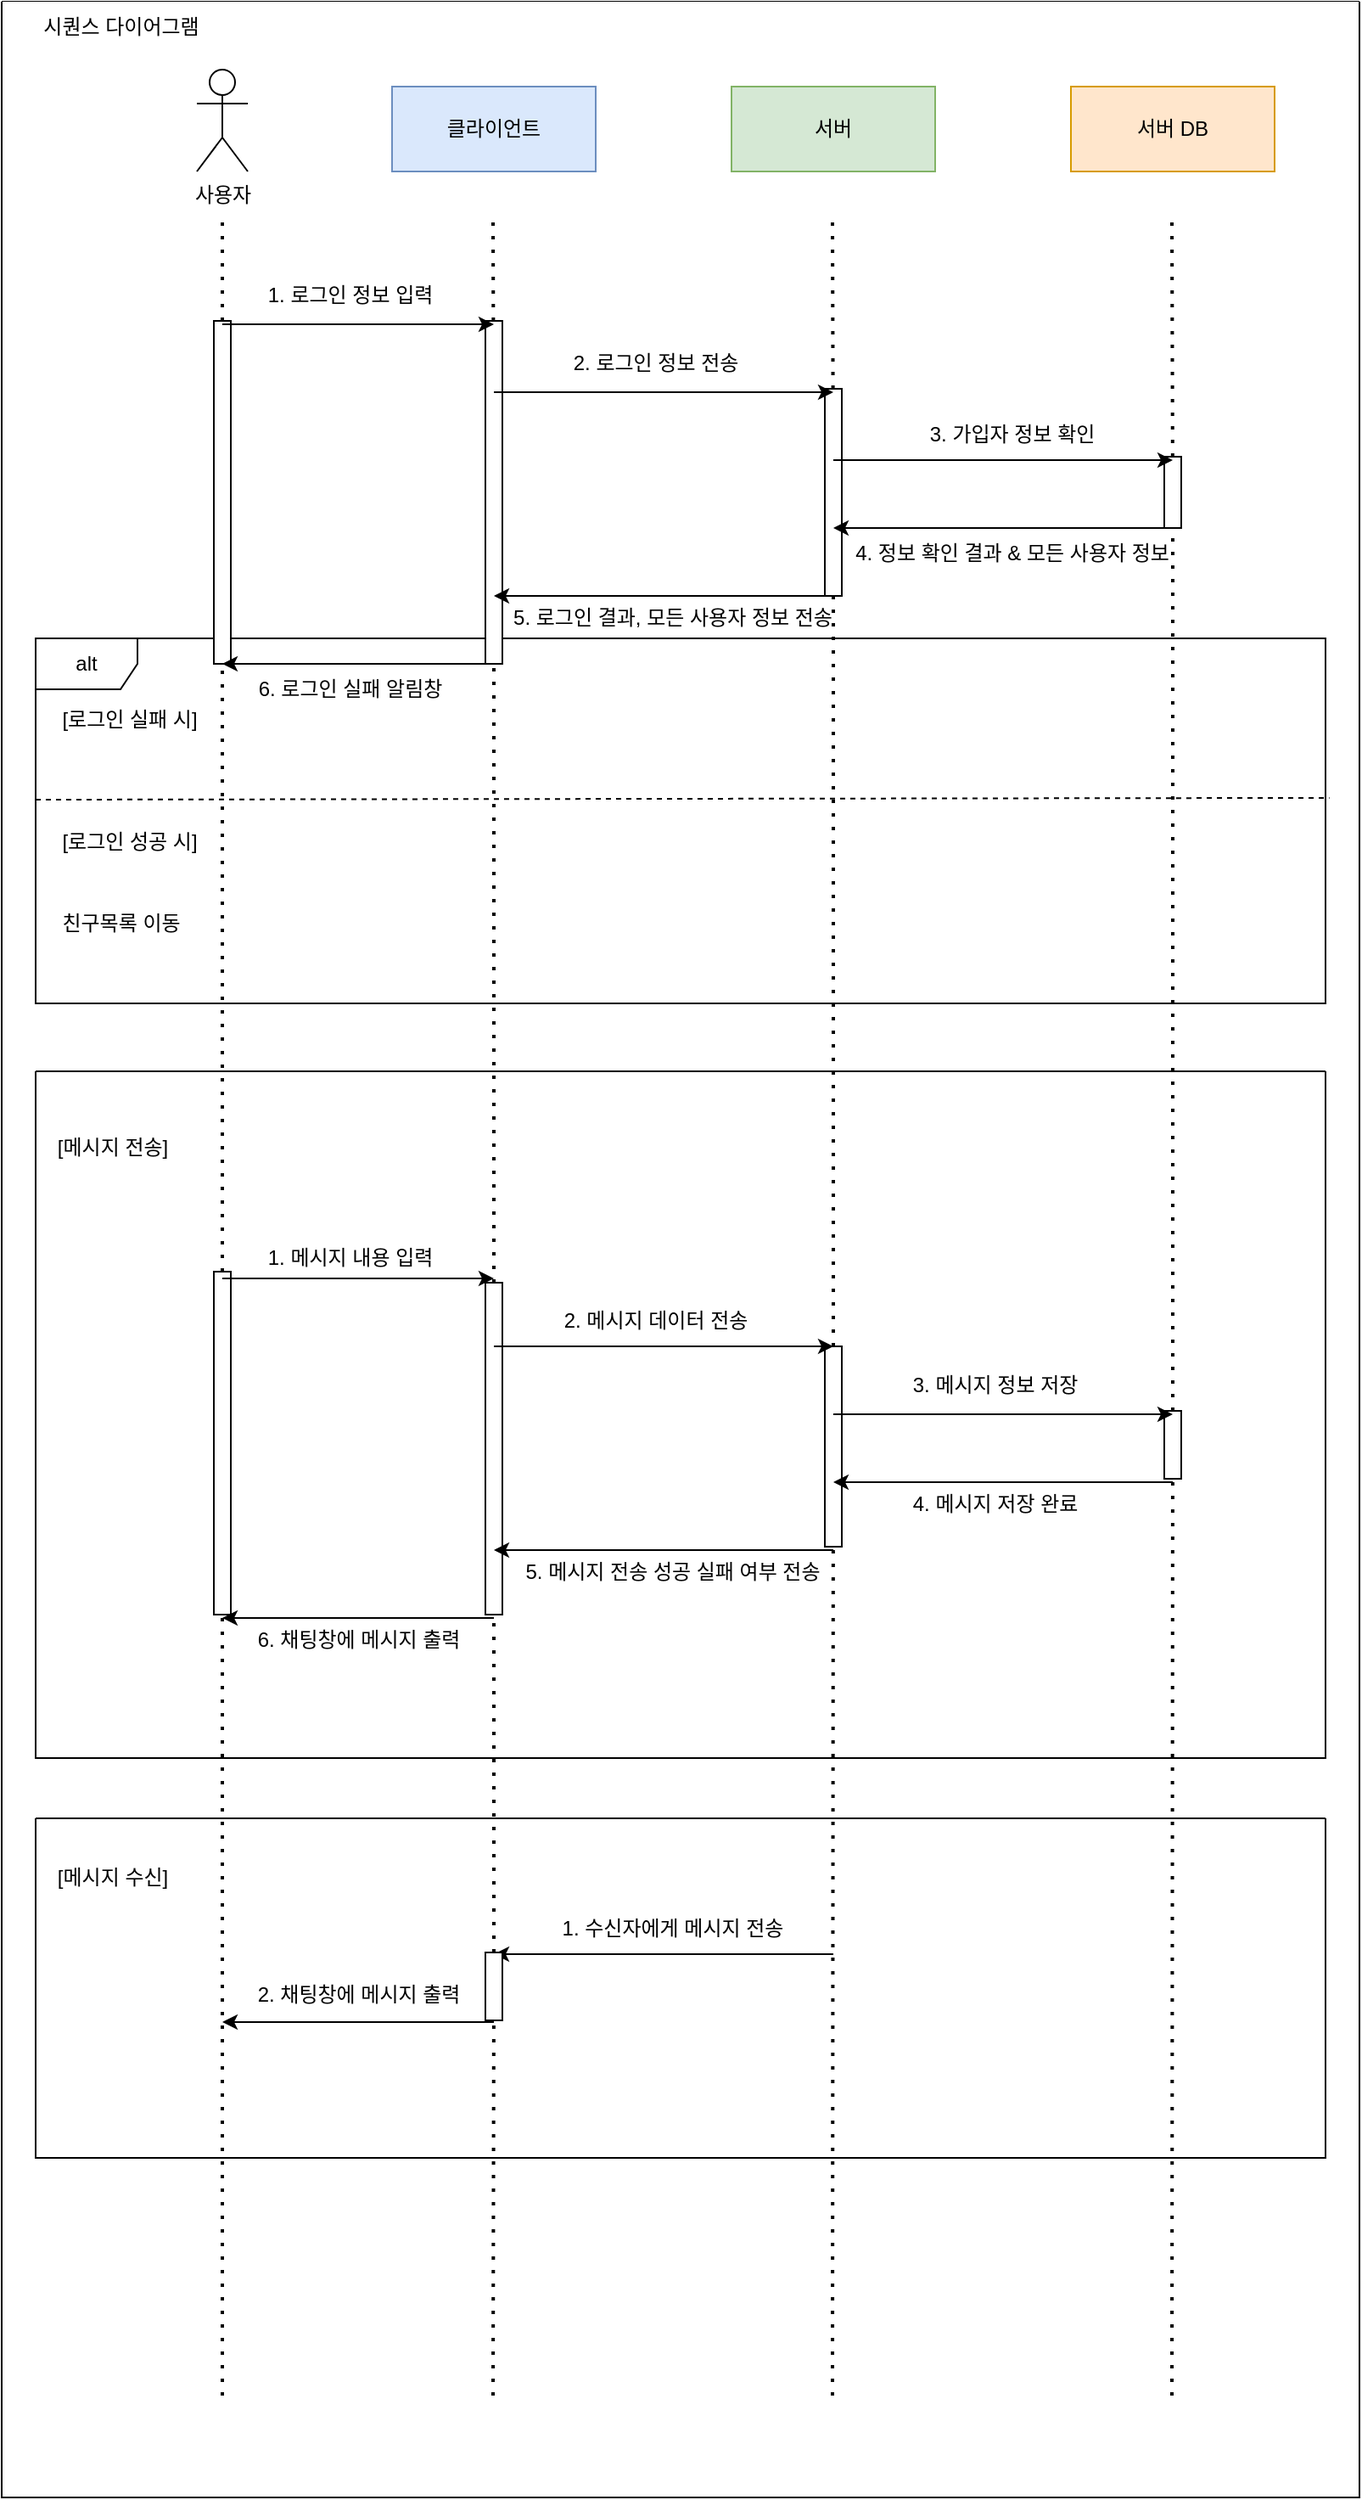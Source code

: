 <mxfile version="24.8.4">
  <diagram name="페이지-1" id="W6LKxmusRaSbIGru7HpF">
    <mxGraphModel dx="1458" dy="738" grid="1" gridSize="10" guides="1" tooltips="1" connect="1" arrows="1" fold="1" page="1" pageScale="1" pageWidth="827" pageHeight="1169" math="0" shadow="0">
      <root>
        <mxCell id="0" />
        <mxCell id="1" parent="0" />
        <mxCell id="NMuOG6HGHyyeyibaQZFB-92" value="" style="swimlane;startSize=0;swimlaneFillColor=default;" vertex="1" parent="1">
          <mxGeometry x="10" y="10" width="800" height="1470" as="geometry" />
        </mxCell>
        <mxCell id="NMuOG6HGHyyeyibaQZFB-8" value="사용자" style="shape=umlActor;verticalLabelPosition=bottom;verticalAlign=top;html=1;" vertex="1" parent="NMuOG6HGHyyeyibaQZFB-92">
          <mxGeometry x="115" y="40" width="30" height="60" as="geometry" />
        </mxCell>
        <mxCell id="NMuOG6HGHyyeyibaQZFB-93" value="시퀀스 다이어그램" style="text;html=1;align=center;verticalAlign=middle;resizable=0;points=[];autosize=1;strokeColor=none;fillColor=none;" vertex="1" parent="NMuOG6HGHyyeyibaQZFB-92">
          <mxGeometry x="10" width="120" height="30" as="geometry" />
        </mxCell>
        <mxCell id="NMuOG6HGHyyeyibaQZFB-9" value="클라이언트" style="html=1;whiteSpace=wrap;fillColor=#dae8fc;strokeColor=#6c8ebf;" vertex="1" parent="1">
          <mxGeometry x="240" y="60" width="120" height="50" as="geometry" />
        </mxCell>
        <mxCell id="NMuOG6HGHyyeyibaQZFB-10" value="서버" style="html=1;whiteSpace=wrap;fillColor=#d5e8d4;strokeColor=#82b366;" vertex="1" parent="1">
          <mxGeometry x="440" y="60" width="120" height="50" as="geometry" />
        </mxCell>
        <mxCell id="NMuOG6HGHyyeyibaQZFB-11" value="서버 DB" style="html=1;whiteSpace=wrap;fillColor=#ffe6cc;strokeColor=#d79b00;" vertex="1" parent="1">
          <mxGeometry x="640" y="60" width="120" height="50" as="geometry" />
        </mxCell>
        <mxCell id="NMuOG6HGHyyeyibaQZFB-18" value="1. 로그인 정보 입력" style="text;html=1;align=center;verticalAlign=middle;resizable=0;points=[];autosize=1;strokeColor=none;fillColor=none;" vertex="1" parent="1">
          <mxGeometry x="150" y="168" width="130" height="30" as="geometry" />
        </mxCell>
        <mxCell id="NMuOG6HGHyyeyibaQZFB-30" value="alt" style="shape=umlFrame;whiteSpace=wrap;html=1;pointerEvents=0;" vertex="1" parent="1">
          <mxGeometry x="30" y="385" width="760" height="215" as="geometry" />
        </mxCell>
        <mxCell id="NMuOG6HGHyyeyibaQZFB-31" value="6. 로그인 실패 알림창" style="text;html=1;align=center;verticalAlign=middle;resizable=0;points=[];autosize=1;strokeColor=none;fillColor=none;" vertex="1" parent="1">
          <mxGeometry x="145" y="400" width="140" height="30" as="geometry" />
        </mxCell>
        <mxCell id="NMuOG6HGHyyeyibaQZFB-32" value="" style="endArrow=none;dashed=1;html=1;rounded=0;entryX=1.003;entryY=0.437;entryDx=0;entryDy=0;entryPerimeter=0;" edge="1" parent="1" target="NMuOG6HGHyyeyibaQZFB-30">
          <mxGeometry width="50" height="50" relative="1" as="geometry">
            <mxPoint x="30" y="480" as="sourcePoint" />
            <mxPoint x="480" y="490" as="targetPoint" />
          </mxGeometry>
        </mxCell>
        <mxCell id="NMuOG6HGHyyeyibaQZFB-33" value="[로그인 실패 시]" style="text;html=1;align=center;verticalAlign=middle;resizable=0;points=[];autosize=1;strokeColor=none;fillColor=none;" vertex="1" parent="1">
          <mxGeometry x="30" y="418" width="110" height="30" as="geometry" />
        </mxCell>
        <mxCell id="NMuOG6HGHyyeyibaQZFB-34" value="[로그인 성공 시]" style="text;html=1;align=center;verticalAlign=middle;resizable=0;points=[];autosize=1;strokeColor=none;fillColor=none;" vertex="1" parent="1">
          <mxGeometry x="30" y="490" width="110" height="30" as="geometry" />
        </mxCell>
        <mxCell id="NMuOG6HGHyyeyibaQZFB-54" value="6. 채팅창에 메시지 출력" style="text;html=1;align=center;verticalAlign=middle;resizable=0;points=[];autosize=1;strokeColor=none;fillColor=none;" vertex="1" parent="1">
          <mxGeometry x="145" y="960" width="150" height="30" as="geometry" />
        </mxCell>
        <mxCell id="NMuOG6HGHyyeyibaQZFB-55" value="친구목록 이동" style="text;html=1;align=center;verticalAlign=middle;resizable=0;points=[];autosize=1;strokeColor=none;fillColor=none;" vertex="1" parent="1">
          <mxGeometry x="30" y="538" width="100" height="30" as="geometry" />
        </mxCell>
        <mxCell id="NMuOG6HGHyyeyibaQZFB-56" value="" style="swimlane;startSize=0;" vertex="1" parent="1">
          <mxGeometry x="30" y="640" width="760" height="404.5" as="geometry" />
        </mxCell>
        <mxCell id="NMuOG6HGHyyeyibaQZFB-57" value="[메시지 전송]" style="text;html=1;align=center;verticalAlign=middle;resizable=0;points=[];autosize=1;strokeColor=none;fillColor=none;" vertex="1" parent="NMuOG6HGHyyeyibaQZFB-56">
          <mxGeometry y="30" width="90" height="30" as="geometry" />
        </mxCell>
        <mxCell id="NMuOG6HGHyyeyibaQZFB-58" value="" style="swimlane;startSize=0;" vertex="1" parent="1">
          <mxGeometry x="30" y="1080" width="760" height="200" as="geometry" />
        </mxCell>
        <mxCell id="NMuOG6HGHyyeyibaQZFB-59" value="[메시지 수신]" style="text;html=1;align=center;verticalAlign=middle;resizable=0;points=[];autosize=1;strokeColor=none;fillColor=none;" vertex="1" parent="NMuOG6HGHyyeyibaQZFB-58">
          <mxGeometry y="20" width="90" height="30" as="geometry" />
        </mxCell>
        <mxCell id="NMuOG6HGHyyeyibaQZFB-87" value="1. 수신자에게 메시지 전송" style="text;html=1;align=center;verticalAlign=middle;resizable=0;points=[];autosize=1;strokeColor=none;fillColor=none;" vertex="1" parent="NMuOG6HGHyyeyibaQZFB-58">
          <mxGeometry x="295" y="50" width="160" height="30" as="geometry" />
        </mxCell>
        <mxCell id="NMuOG6HGHyyeyibaQZFB-88" value="" style="endArrow=classic;html=1;rounded=0;" edge="1" parent="NMuOG6HGHyyeyibaQZFB-58">
          <mxGeometry width="50" height="50" relative="1" as="geometry">
            <mxPoint x="270" y="120" as="sourcePoint" />
            <mxPoint x="110" y="120" as="targetPoint" />
          </mxGeometry>
        </mxCell>
        <mxCell id="NMuOG6HGHyyeyibaQZFB-89" value="2. 채팅창에 메시지 출력" style="text;html=1;align=center;verticalAlign=middle;resizable=0;points=[];autosize=1;strokeColor=none;fillColor=none;" vertex="1" parent="NMuOG6HGHyyeyibaQZFB-58">
          <mxGeometry x="115" y="89" width="150" height="30" as="geometry" />
        </mxCell>
        <mxCell id="NMuOG6HGHyyeyibaQZFB-60" value="" style="endArrow=none;dashed=1;html=1;dashPattern=1 3;strokeWidth=2;rounded=0;" edge="1" parent="1" source="NMuOG6HGHyyeyibaQZFB-64">
          <mxGeometry width="50" height="50" relative="1" as="geometry">
            <mxPoint x="140" y="1420" as="sourcePoint" />
            <mxPoint x="140" y="140" as="targetPoint" />
          </mxGeometry>
        </mxCell>
        <mxCell id="NMuOG6HGHyyeyibaQZFB-61" value="" style="endArrow=none;dashed=1;html=1;dashPattern=1 3;strokeWidth=2;rounded=0;" edge="1" parent="1" source="NMuOG6HGHyyeyibaQZFB-66">
          <mxGeometry width="50" height="50" relative="1" as="geometry">
            <mxPoint x="299.5" y="1420" as="sourcePoint" />
            <mxPoint x="299.5" y="140" as="targetPoint" />
          </mxGeometry>
        </mxCell>
        <mxCell id="NMuOG6HGHyyeyibaQZFB-62" value="" style="endArrow=none;dashed=1;html=1;dashPattern=1 3;strokeWidth=2;rounded=0;" edge="1" parent="1" source="NMuOG6HGHyyeyibaQZFB-68">
          <mxGeometry width="50" height="50" relative="1" as="geometry">
            <mxPoint x="499.5" y="1420" as="sourcePoint" />
            <mxPoint x="499.5" y="140" as="targetPoint" />
          </mxGeometry>
        </mxCell>
        <mxCell id="NMuOG6HGHyyeyibaQZFB-63" value="" style="endArrow=none;dashed=1;html=1;dashPattern=1 3;strokeWidth=2;rounded=0;" edge="1" parent="1" source="NMuOG6HGHyyeyibaQZFB-71">
          <mxGeometry width="50" height="50" relative="1" as="geometry">
            <mxPoint x="699.5" y="1420" as="sourcePoint" />
            <mxPoint x="699.5" y="140" as="targetPoint" />
          </mxGeometry>
        </mxCell>
        <mxCell id="NMuOG6HGHyyeyibaQZFB-65" value="" style="endArrow=none;dashed=1;html=1;dashPattern=1 3;strokeWidth=2;rounded=0;" edge="1" parent="1" source="NMuOG6HGHyyeyibaQZFB-74" target="NMuOG6HGHyyeyibaQZFB-64">
          <mxGeometry width="50" height="50" relative="1" as="geometry">
            <mxPoint x="140" y="1420" as="sourcePoint" />
            <mxPoint x="140" y="140" as="targetPoint" />
          </mxGeometry>
        </mxCell>
        <mxCell id="NMuOG6HGHyyeyibaQZFB-64" value="" style="rounded=0;whiteSpace=wrap;html=1;" vertex="1" parent="1">
          <mxGeometry x="135" y="198" width="10" height="202" as="geometry" />
        </mxCell>
        <mxCell id="NMuOG6HGHyyeyibaQZFB-67" value="" style="endArrow=none;dashed=1;html=1;dashPattern=1 3;strokeWidth=2;rounded=0;" edge="1" parent="1" source="NMuOG6HGHyyeyibaQZFB-76" target="NMuOG6HGHyyeyibaQZFB-66">
          <mxGeometry width="50" height="50" relative="1" as="geometry">
            <mxPoint x="299.5" y="1420" as="sourcePoint" />
            <mxPoint x="299.5" y="140" as="targetPoint" />
          </mxGeometry>
        </mxCell>
        <mxCell id="NMuOG6HGHyyeyibaQZFB-66" value="" style="rounded=0;whiteSpace=wrap;html=1;" vertex="1" parent="1">
          <mxGeometry x="295" y="198" width="10" height="202" as="geometry" />
        </mxCell>
        <mxCell id="NMuOG6HGHyyeyibaQZFB-70" value="" style="endArrow=none;dashed=1;html=1;dashPattern=1 3;strokeWidth=2;rounded=0;" edge="1" parent="1" source="NMuOG6HGHyyeyibaQZFB-78" target="NMuOG6HGHyyeyibaQZFB-68">
          <mxGeometry width="50" height="50" relative="1" as="geometry">
            <mxPoint x="499.5" y="1420" as="sourcePoint" />
            <mxPoint x="499.5" y="140" as="targetPoint" />
          </mxGeometry>
        </mxCell>
        <mxCell id="NMuOG6HGHyyeyibaQZFB-68" value="" style="rounded=0;whiteSpace=wrap;html=1;" vertex="1" parent="1">
          <mxGeometry x="495" y="238" width="10" height="122" as="geometry" />
        </mxCell>
        <mxCell id="NMuOG6HGHyyeyibaQZFB-73" value="" style="endArrow=none;dashed=1;html=1;dashPattern=1 3;strokeWidth=2;rounded=0;" edge="1" parent="1" source="NMuOG6HGHyyeyibaQZFB-80" target="NMuOG6HGHyyeyibaQZFB-71">
          <mxGeometry width="50" height="50" relative="1" as="geometry">
            <mxPoint x="699.5" y="1420" as="sourcePoint" />
            <mxPoint x="699.5" y="140" as="targetPoint" />
          </mxGeometry>
        </mxCell>
        <mxCell id="NMuOG6HGHyyeyibaQZFB-71" value="" style="rounded=0;whiteSpace=wrap;html=1;" vertex="1" parent="1">
          <mxGeometry x="695" y="278" width="10" height="42" as="geometry" />
        </mxCell>
        <mxCell id="NMuOG6HGHyyeyibaQZFB-75" value="" style="endArrow=none;dashed=1;html=1;dashPattern=1 3;strokeWidth=2;rounded=0;" edge="1" parent="1" target="NMuOG6HGHyyeyibaQZFB-74">
          <mxGeometry width="50" height="50" relative="1" as="geometry">
            <mxPoint x="140" y="1420" as="sourcePoint" />
            <mxPoint x="140" y="400" as="targetPoint" />
          </mxGeometry>
        </mxCell>
        <mxCell id="NMuOG6HGHyyeyibaQZFB-74" value="" style="rounded=0;whiteSpace=wrap;html=1;" vertex="1" parent="1">
          <mxGeometry x="135" y="758" width="10" height="202" as="geometry" />
        </mxCell>
        <mxCell id="NMuOG6HGHyyeyibaQZFB-77" value="" style="endArrow=none;dashed=1;html=1;dashPattern=1 3;strokeWidth=2;rounded=0;" edge="1" parent="1" source="NMuOG6HGHyyeyibaQZFB-90" target="NMuOG6HGHyyeyibaQZFB-76">
          <mxGeometry width="50" height="50" relative="1" as="geometry">
            <mxPoint x="299.5" y="1420" as="sourcePoint" />
            <mxPoint x="300" y="360" as="targetPoint" />
          </mxGeometry>
        </mxCell>
        <mxCell id="NMuOG6HGHyyeyibaQZFB-76" value="" style="rounded=0;whiteSpace=wrap;html=1;" vertex="1" parent="1">
          <mxGeometry x="295" y="764.5" width="10" height="195.5" as="geometry" />
        </mxCell>
        <mxCell id="NMuOG6HGHyyeyibaQZFB-79" value="" style="endArrow=none;dashed=1;html=1;dashPattern=1 3;strokeWidth=2;rounded=0;" edge="1" parent="1" target="NMuOG6HGHyyeyibaQZFB-78">
          <mxGeometry width="50" height="50" relative="1" as="geometry">
            <mxPoint x="499.5" y="1420" as="sourcePoint" />
            <mxPoint x="500" y="360" as="targetPoint" />
          </mxGeometry>
        </mxCell>
        <mxCell id="NMuOG6HGHyyeyibaQZFB-78" value="" style="rounded=0;whiteSpace=wrap;html=1;" vertex="1" parent="1">
          <mxGeometry x="495" y="802" width="10" height="118" as="geometry" />
        </mxCell>
        <mxCell id="NMuOG6HGHyyeyibaQZFB-81" value="" style="endArrow=none;dashed=1;html=1;dashPattern=1 3;strokeWidth=2;rounded=0;" edge="1" parent="1" target="NMuOG6HGHyyeyibaQZFB-80">
          <mxGeometry width="50" height="50" relative="1" as="geometry">
            <mxPoint x="699.5" y="1420" as="sourcePoint" />
            <mxPoint x="700" y="320" as="targetPoint" />
          </mxGeometry>
        </mxCell>
        <mxCell id="NMuOG6HGHyyeyibaQZFB-80" value="" style="rounded=0;whiteSpace=wrap;html=1;" vertex="1" parent="1">
          <mxGeometry x="695" y="840" width="10" height="40" as="geometry" />
        </mxCell>
        <mxCell id="NMuOG6HGHyyeyibaQZFB-35" value="" style="endArrow=classic;html=1;rounded=0;" edge="1" parent="1">
          <mxGeometry width="50" height="50" relative="1" as="geometry">
            <mxPoint x="140" y="762" as="sourcePoint" />
            <mxPoint x="300" y="762" as="targetPoint" />
          </mxGeometry>
        </mxCell>
        <mxCell id="NMuOG6HGHyyeyibaQZFB-36" value="1. 메시지 내용 입력" style="text;html=1;align=center;verticalAlign=middle;resizable=0;points=[];autosize=1;strokeColor=none;fillColor=none;" vertex="1" parent="1">
          <mxGeometry x="150" y="734.5" width="130" height="30" as="geometry" />
        </mxCell>
        <mxCell id="NMuOG6HGHyyeyibaQZFB-43" value="" style="endArrow=classic;html=1;rounded=0;" edge="1" parent="1">
          <mxGeometry width="50" height="50" relative="1" as="geometry">
            <mxPoint x="300" y="802" as="sourcePoint" />
            <mxPoint x="500" y="802" as="targetPoint" />
          </mxGeometry>
        </mxCell>
        <mxCell id="NMuOG6HGHyyeyibaQZFB-44" value="2. 메시지 데이터 전송" style="text;html=1;align=center;verticalAlign=middle;resizable=0;points=[];autosize=1;strokeColor=none;fillColor=none;" vertex="1" parent="1">
          <mxGeometry x="325" y="772" width="140" height="30" as="geometry" />
        </mxCell>
        <mxCell id="NMuOG6HGHyyeyibaQZFB-45" value="" style="endArrow=classic;html=1;rounded=0;" edge="1" parent="1">
          <mxGeometry width="50" height="50" relative="1" as="geometry">
            <mxPoint x="500" y="842" as="sourcePoint" />
            <mxPoint x="700" y="842" as="targetPoint" />
          </mxGeometry>
        </mxCell>
        <mxCell id="NMuOG6HGHyyeyibaQZFB-46" value="3. 메시지 정보 저장" style="text;html=1;align=center;verticalAlign=middle;resizable=0;points=[];autosize=1;strokeColor=none;fillColor=none;" vertex="1" parent="1">
          <mxGeometry x="530" y="810" width="130" height="30" as="geometry" />
        </mxCell>
        <mxCell id="NMuOG6HGHyyeyibaQZFB-47" value="" style="endArrow=classic;html=1;rounded=0;" edge="1" parent="1">
          <mxGeometry width="50" height="50" relative="1" as="geometry">
            <mxPoint x="700" y="882" as="sourcePoint" />
            <mxPoint x="500" y="882" as="targetPoint" />
          </mxGeometry>
        </mxCell>
        <mxCell id="NMuOG6HGHyyeyibaQZFB-48" value="4. 메시지 저장 완료" style="text;html=1;align=center;verticalAlign=middle;resizable=0;points=[];autosize=1;strokeColor=none;fillColor=none;" vertex="1" parent="1">
          <mxGeometry x="530" y="880" width="130" height="30" as="geometry" />
        </mxCell>
        <mxCell id="NMuOG6HGHyyeyibaQZFB-49" value="" style="endArrow=classic;html=1;rounded=0;" edge="1" parent="1">
          <mxGeometry width="50" height="50" relative="1" as="geometry">
            <mxPoint x="500" y="922" as="sourcePoint" />
            <mxPoint x="300" y="922" as="targetPoint" />
          </mxGeometry>
        </mxCell>
        <mxCell id="NMuOG6HGHyyeyibaQZFB-51" value="5. 메시지 전송 성공 실패 여부 전송" style="text;html=1;align=center;verticalAlign=middle;resizable=0;points=[];autosize=1;strokeColor=none;fillColor=none;" vertex="1" parent="1">
          <mxGeometry x="300" y="920" width="210" height="30" as="geometry" />
        </mxCell>
        <mxCell id="NMuOG6HGHyyeyibaQZFB-52" value="" style="endArrow=classic;html=1;rounded=0;" edge="1" parent="1">
          <mxGeometry width="50" height="50" relative="1" as="geometry">
            <mxPoint x="300" y="962" as="sourcePoint" />
            <mxPoint x="140" y="962" as="targetPoint" />
          </mxGeometry>
        </mxCell>
        <mxCell id="NMuOG6HGHyyeyibaQZFB-17" value="" style="endArrow=classic;html=1;rounded=0;" edge="1" parent="1">
          <mxGeometry width="50" height="50" relative="1" as="geometry">
            <mxPoint x="140" y="200" as="sourcePoint" />
            <mxPoint x="300" y="200" as="targetPoint" />
          </mxGeometry>
        </mxCell>
        <mxCell id="NMuOG6HGHyyeyibaQZFB-20" value="" style="endArrow=classic;html=1;rounded=0;" edge="1" parent="1">
          <mxGeometry width="50" height="50" relative="1" as="geometry">
            <mxPoint x="300" y="240" as="sourcePoint" />
            <mxPoint x="500" y="240" as="targetPoint" />
          </mxGeometry>
        </mxCell>
        <mxCell id="NMuOG6HGHyyeyibaQZFB-21" value="2. 로그인 정보 전송" style="text;html=1;align=center;verticalAlign=middle;resizable=0;points=[];autosize=1;strokeColor=none;fillColor=none;" vertex="1" parent="1">
          <mxGeometry x="330" y="208" width="130" height="30" as="geometry" />
        </mxCell>
        <mxCell id="NMuOG6HGHyyeyibaQZFB-22" value="" style="endArrow=classic;html=1;rounded=0;" edge="1" parent="1">
          <mxGeometry width="50" height="50" relative="1" as="geometry">
            <mxPoint x="500" y="280" as="sourcePoint" />
            <mxPoint x="700" y="280" as="targetPoint" />
          </mxGeometry>
        </mxCell>
        <mxCell id="NMuOG6HGHyyeyibaQZFB-23" value="3. 가입자 정보 확인" style="text;html=1;align=center;verticalAlign=middle;resizable=0;points=[];autosize=1;strokeColor=none;fillColor=none;" vertex="1" parent="1">
          <mxGeometry x="540" y="250" width="130" height="30" as="geometry" />
        </mxCell>
        <mxCell id="NMuOG6HGHyyeyibaQZFB-24" value="" style="endArrow=classic;html=1;rounded=0;" edge="1" parent="1">
          <mxGeometry width="50" height="50" relative="1" as="geometry">
            <mxPoint x="700" y="320" as="sourcePoint" />
            <mxPoint x="500" y="320" as="targetPoint" />
          </mxGeometry>
        </mxCell>
        <mxCell id="NMuOG6HGHyyeyibaQZFB-25" value="4. 정보 확인 결과 &amp;amp; 모든 사용자 정보" style="text;html=1;align=center;verticalAlign=middle;resizable=0;points=[];autosize=1;strokeColor=none;fillColor=none;" vertex="1" parent="1">
          <mxGeometry x="495" y="320" width="220" height="30" as="geometry" />
        </mxCell>
        <mxCell id="NMuOG6HGHyyeyibaQZFB-26" value="" style="endArrow=classic;html=1;rounded=0;" edge="1" parent="1">
          <mxGeometry width="50" height="50" relative="1" as="geometry">
            <mxPoint x="500" y="360" as="sourcePoint" />
            <mxPoint x="300" y="360" as="targetPoint" />
          </mxGeometry>
        </mxCell>
        <mxCell id="NMuOG6HGHyyeyibaQZFB-27" value="5. 로그인 결과, 모든 사용자 정보 전송" style="text;html=1;align=center;verticalAlign=middle;resizable=0;points=[];autosize=1;strokeColor=none;fillColor=none;" vertex="1" parent="1">
          <mxGeometry x="295" y="358" width="220" height="30" as="geometry" />
        </mxCell>
        <mxCell id="NMuOG6HGHyyeyibaQZFB-28" value="" style="endArrow=classic;html=1;rounded=0;" edge="1" parent="1">
          <mxGeometry width="50" height="50" relative="1" as="geometry">
            <mxPoint x="300" y="400" as="sourcePoint" />
            <mxPoint x="140" y="400" as="targetPoint" />
          </mxGeometry>
        </mxCell>
        <mxCell id="NMuOG6HGHyyeyibaQZFB-91" value="" style="endArrow=none;dashed=1;html=1;dashPattern=1 3;strokeWidth=2;rounded=0;" edge="1" parent="1" target="NMuOG6HGHyyeyibaQZFB-90">
          <mxGeometry width="50" height="50" relative="1" as="geometry">
            <mxPoint x="299.5" y="1420" as="sourcePoint" />
            <mxPoint x="300" y="960" as="targetPoint" />
          </mxGeometry>
        </mxCell>
        <mxCell id="NMuOG6HGHyyeyibaQZFB-86" value="" style="endArrow=classic;html=1;rounded=0;" edge="1" parent="1">
          <mxGeometry width="50" height="50" relative="1" as="geometry">
            <mxPoint x="500" y="1160" as="sourcePoint" />
            <mxPoint x="300" y="1160" as="targetPoint" />
          </mxGeometry>
        </mxCell>
        <mxCell id="NMuOG6HGHyyeyibaQZFB-90" value="" style="rounded=0;whiteSpace=wrap;html=1;" vertex="1" parent="1">
          <mxGeometry x="295" y="1159" width="10" height="40" as="geometry" />
        </mxCell>
      </root>
    </mxGraphModel>
  </diagram>
</mxfile>
